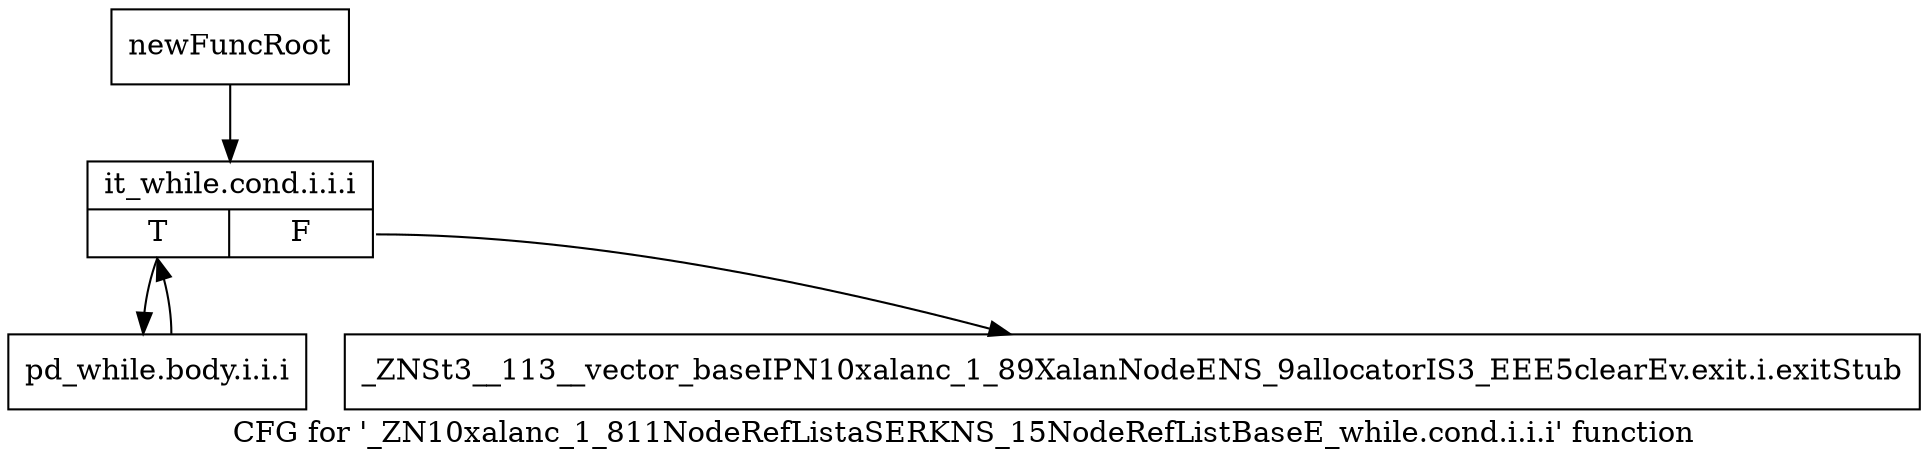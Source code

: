 digraph "CFG for '_ZN10xalanc_1_811NodeRefListaSERKNS_15NodeRefListBaseE_while.cond.i.i.i' function" {
	label="CFG for '_ZN10xalanc_1_811NodeRefListaSERKNS_15NodeRefListBaseE_while.cond.i.i.i' function";

	Node0x9dcdbb0 [shape=record,label="{newFuncRoot}"];
	Node0x9dcdbb0 -> Node0x9df1090;
	Node0x9df1040 [shape=record,label="{_ZNSt3__113__vector_baseIPN10xalanc_1_89XalanNodeENS_9allocatorIS3_EEE5clearEv.exit.i.exitStub}"];
	Node0x9df1090 [shape=record,label="{it_while.cond.i.i.i|{<s0>T|<s1>F}}"];
	Node0x9df1090:s0 -> Node0x9df10e0;
	Node0x9df1090:s1 -> Node0x9df1040;
	Node0x9df10e0 [shape=record,label="{pd_while.body.i.i.i}"];
	Node0x9df10e0 -> Node0x9df1090;
}
